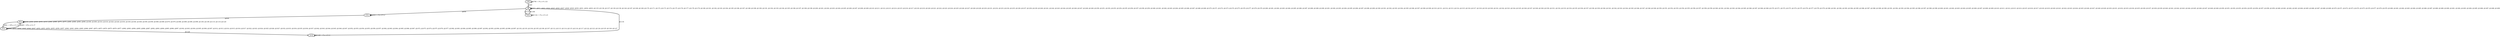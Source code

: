 digraph G {
        node [style=rounded, penwidth=3, fontsize=20, shape=oval];
        "23fb" -> "23fb" [label="@798 + 1*n, n=0..121", color=black,arrowsize=1,style=bold,penwidth=3,fontsize=20];
"23fb" -> "3fff" [label="@920", color=black,arrowsize=1,style=bold,penwidth=3,fontsize=20];
"3fff" -> "3fff" [label="@921, @922, @923, @924, @925, @926, @927, @928, @929, @930, @931, @932, @933, @1135, @1136, @1137, @1138, @1139, @1140, @1167, @1168, @1169, @1170, @1171, @1172, @1173, @1174, @1175, @1176, @1177, @1178, @1179, @1180, @1181, @1182, @1183, @1184, @1185, @1186, @1187, @1188, @1189, @1190, @1191, @1192, @1193, @1194, @1195, @1196, @1197, @1198, @1199, @1200, @1201, @1202, @1203, @1204, @1205, @1206, @1207, @1208, @1209, @1210, @1211, @1212, @1213, @1214, @1215, @1216, @1217, @1218, @1219, @1220, @1221, @1222, @1223, @1224, @1225, @1226, @1227, @1228, @1229, @1230, @1231, @1232, @1233, @1234, @1235, @1236, @1237, @1238, @1239, @1240, @1241, @1242, @1243, @1244, @1245, @1246, @1247, @1248, @1249, @1250, @1251, @1252, @1253, @1254, @1255, @1256, @1257, @1258, @1259, @1260, @1261, @1262, @1263, @1264, @1265, @1266, @1267, @1268, @1269, @1270, @1271, @1272, @1273, @1274, @1275, @1276, @1277, @1278, @1279, @1280, @1281, @1282, @1283, @1284, @1285, @1286, @1287, @1288, @1289, @1290, @1291, @1292, @1293, @1294, @1295, @1296, @1297, @1298, @1299, @1300, @1301, @1302, @1303, @1304, @1305, @1306, @1307, @1308, @1309, @1310, @1311, @1312, @1313, @1314, @1315, @1316, @1317, @1318, @1319, @1320, @1321, @1322, @1323, @1324, @1325, @1326, @1327, @1328, @1329, @1330, @1331, @1332, @1333, @1334, @1335, @1336, @1337, @1338, @1339, @1340, @1341, @1342, @1343, @1344, @1345, @1346, @1347, @1348, @1349, @1350, @1351, @1352, @1353, @1354, @1355, @1356, @1357, @1358, @1359, @1360, @1361, @1362, @1363, @1364, @1365, @1366, @1367, @1368, @1369, @1370, @1371, @1372, @1373, @1374, @1375, @1376, @1377, @1378, @1379, @1380, @1381, @1382, @1383, @1384, @1385, @1386, @1387, @1388, @1389, @1390, @1391, @1392, @1393, @1394, @1395, @1396, @1397, @1398, @1399, @1400, @1401, @1402, @1403, @1404, @1405, @1406, @1407, @1408, @1409, @1410, @1411, @1412, @1413, @1414, @1415, @1416, @1417, @1418, @1419, @1420, @1421, @1422, @1423, @1424, @1425, @1426, @1427, @1428, @1429, @1430, @1431, @1432, @1433, @1434, @1435, @1436, @1437, @1438, @1439, @1440, @1441, @1442, @1443, @1444, @1445, @1446, @1447, @1448, @1449, @1450, @1451, @1452, @1453, @1454, @1455, @1456, @1457, @1458, @1459, @1460, @1461, @1462, @1463, @1464, @1465, @1466, @1467, @1468, @1469, @1470, @1471, @1472, @1473, @1474, @1475, @1476, @1477, @1478, @1479, @1480, @1481, @1482, @1483, @1484, @1485, @1486, @1487, @1488, @1489, @1490, @1491, @1492, @1493, @1494, @1495, @1496, @1497, @1498, @1499", color=black,arrowsize=1,style=bold,penwidth=3,fontsize=20];
"3fff" -> "434c" [label="@934", color=black,arrowsize=1,style=bold,penwidth=3,fontsize=20];
"434c" -> "434c" [label="@935 + 1*n, n=0..2", color=black,arrowsize=1,style=bold,penwidth=3,fontsize=20];
"434c" -> "4fce" [label="@938", color=black,arrowsize=1,style=bold,penwidth=3,fontsize=20];
"4fce" -> "4fce" [label="@939, @940, @949, @950, @959, @960, @969, @970, @979, @980, @989, @990, @999, @1000, @1009, @1010, @1019, @1020, @1029, @1030, @1039, @1040, @1049, @1050, @1059, @1060, @1069, @1070, @1079, @1080, @1089, @1090, @1099, @1100, @1109, @1110, @1119, @1120", color=black,arrowsize=1,style=bold,penwidth=3,fontsize=20];
"4fce" -> "531e" [label="@941 + 10*n, n=0..18", color=black,arrowsize=1,style=bold,penwidth=3,fontsize=20];
"531e" -> "531e" [label="@942, @943, @944, @945, @946, @947, @952, @953, @954, @955, @956, @957, @962, @963, @964, @965, @966, @967, @972, @973, @974, @975, @976, @977, @982, @983, @984, @985, @986, @987, @992, @993, @994, @995, @996, @997, @1002, @1003, @1004, @1005, @1006, @1007, @1012, @1013, @1014, @1015, @1016, @1017, @1022, @1023, @1024, @1025, @1026, @1027, @1032, @1033, @1034, @1035, @1036, @1037, @1042, @1043, @1044, @1045, @1046, @1047, @1052, @1053, @1054, @1055, @1056, @1057, @1062, @1063, @1064, @1065, @1066, @1067, @1072, @1073, @1074, @1075, @1076, @1077, @1082, @1083, @1084, @1085, @1086, @1087, @1092, @1093, @1094, @1095, @1096, @1097, @1102, @1103, @1104, @1105, @1106, @1107, @1112, @1113, @1114, @1115, @1116, @1117, @1122, @1123, @1124, @1125, @1126, @1127", color=black,arrowsize=1,style=bold,penwidth=3,fontsize=20];
"531e" -> "4fce" [label="@948 + 10*n, n=0..17", color=black,arrowsize=1,style=bold,penwidth=3,fontsize=20];
"531e" -> "4c0d" [label="@1128", color=black,arrowsize=1,style=bold,penwidth=3,fontsize=20];
"4c0d" -> "4c0d" [label="@1129 + 1*n, n=0..4", color=black,arrowsize=1,style=bold,penwidth=3,fontsize=20];
"4c0d" -> "3fff" [label="@1134", color=black,arrowsize=1,style=bold,penwidth=3,fontsize=20];
"3fff" -> "40bc" [label="@1141", color=black,arrowsize=1,style=bold,penwidth=3,fontsize=20];
"40bc" -> "40bc" [label="@1142 + 1*n, n=0..23", color=black,arrowsize=1,style=bold,penwidth=3,fontsize=20];
"40bc" -> "3fff" [label="@1166", color=black,arrowsize=1,style=bold,penwidth=3,fontsize=20];
}
